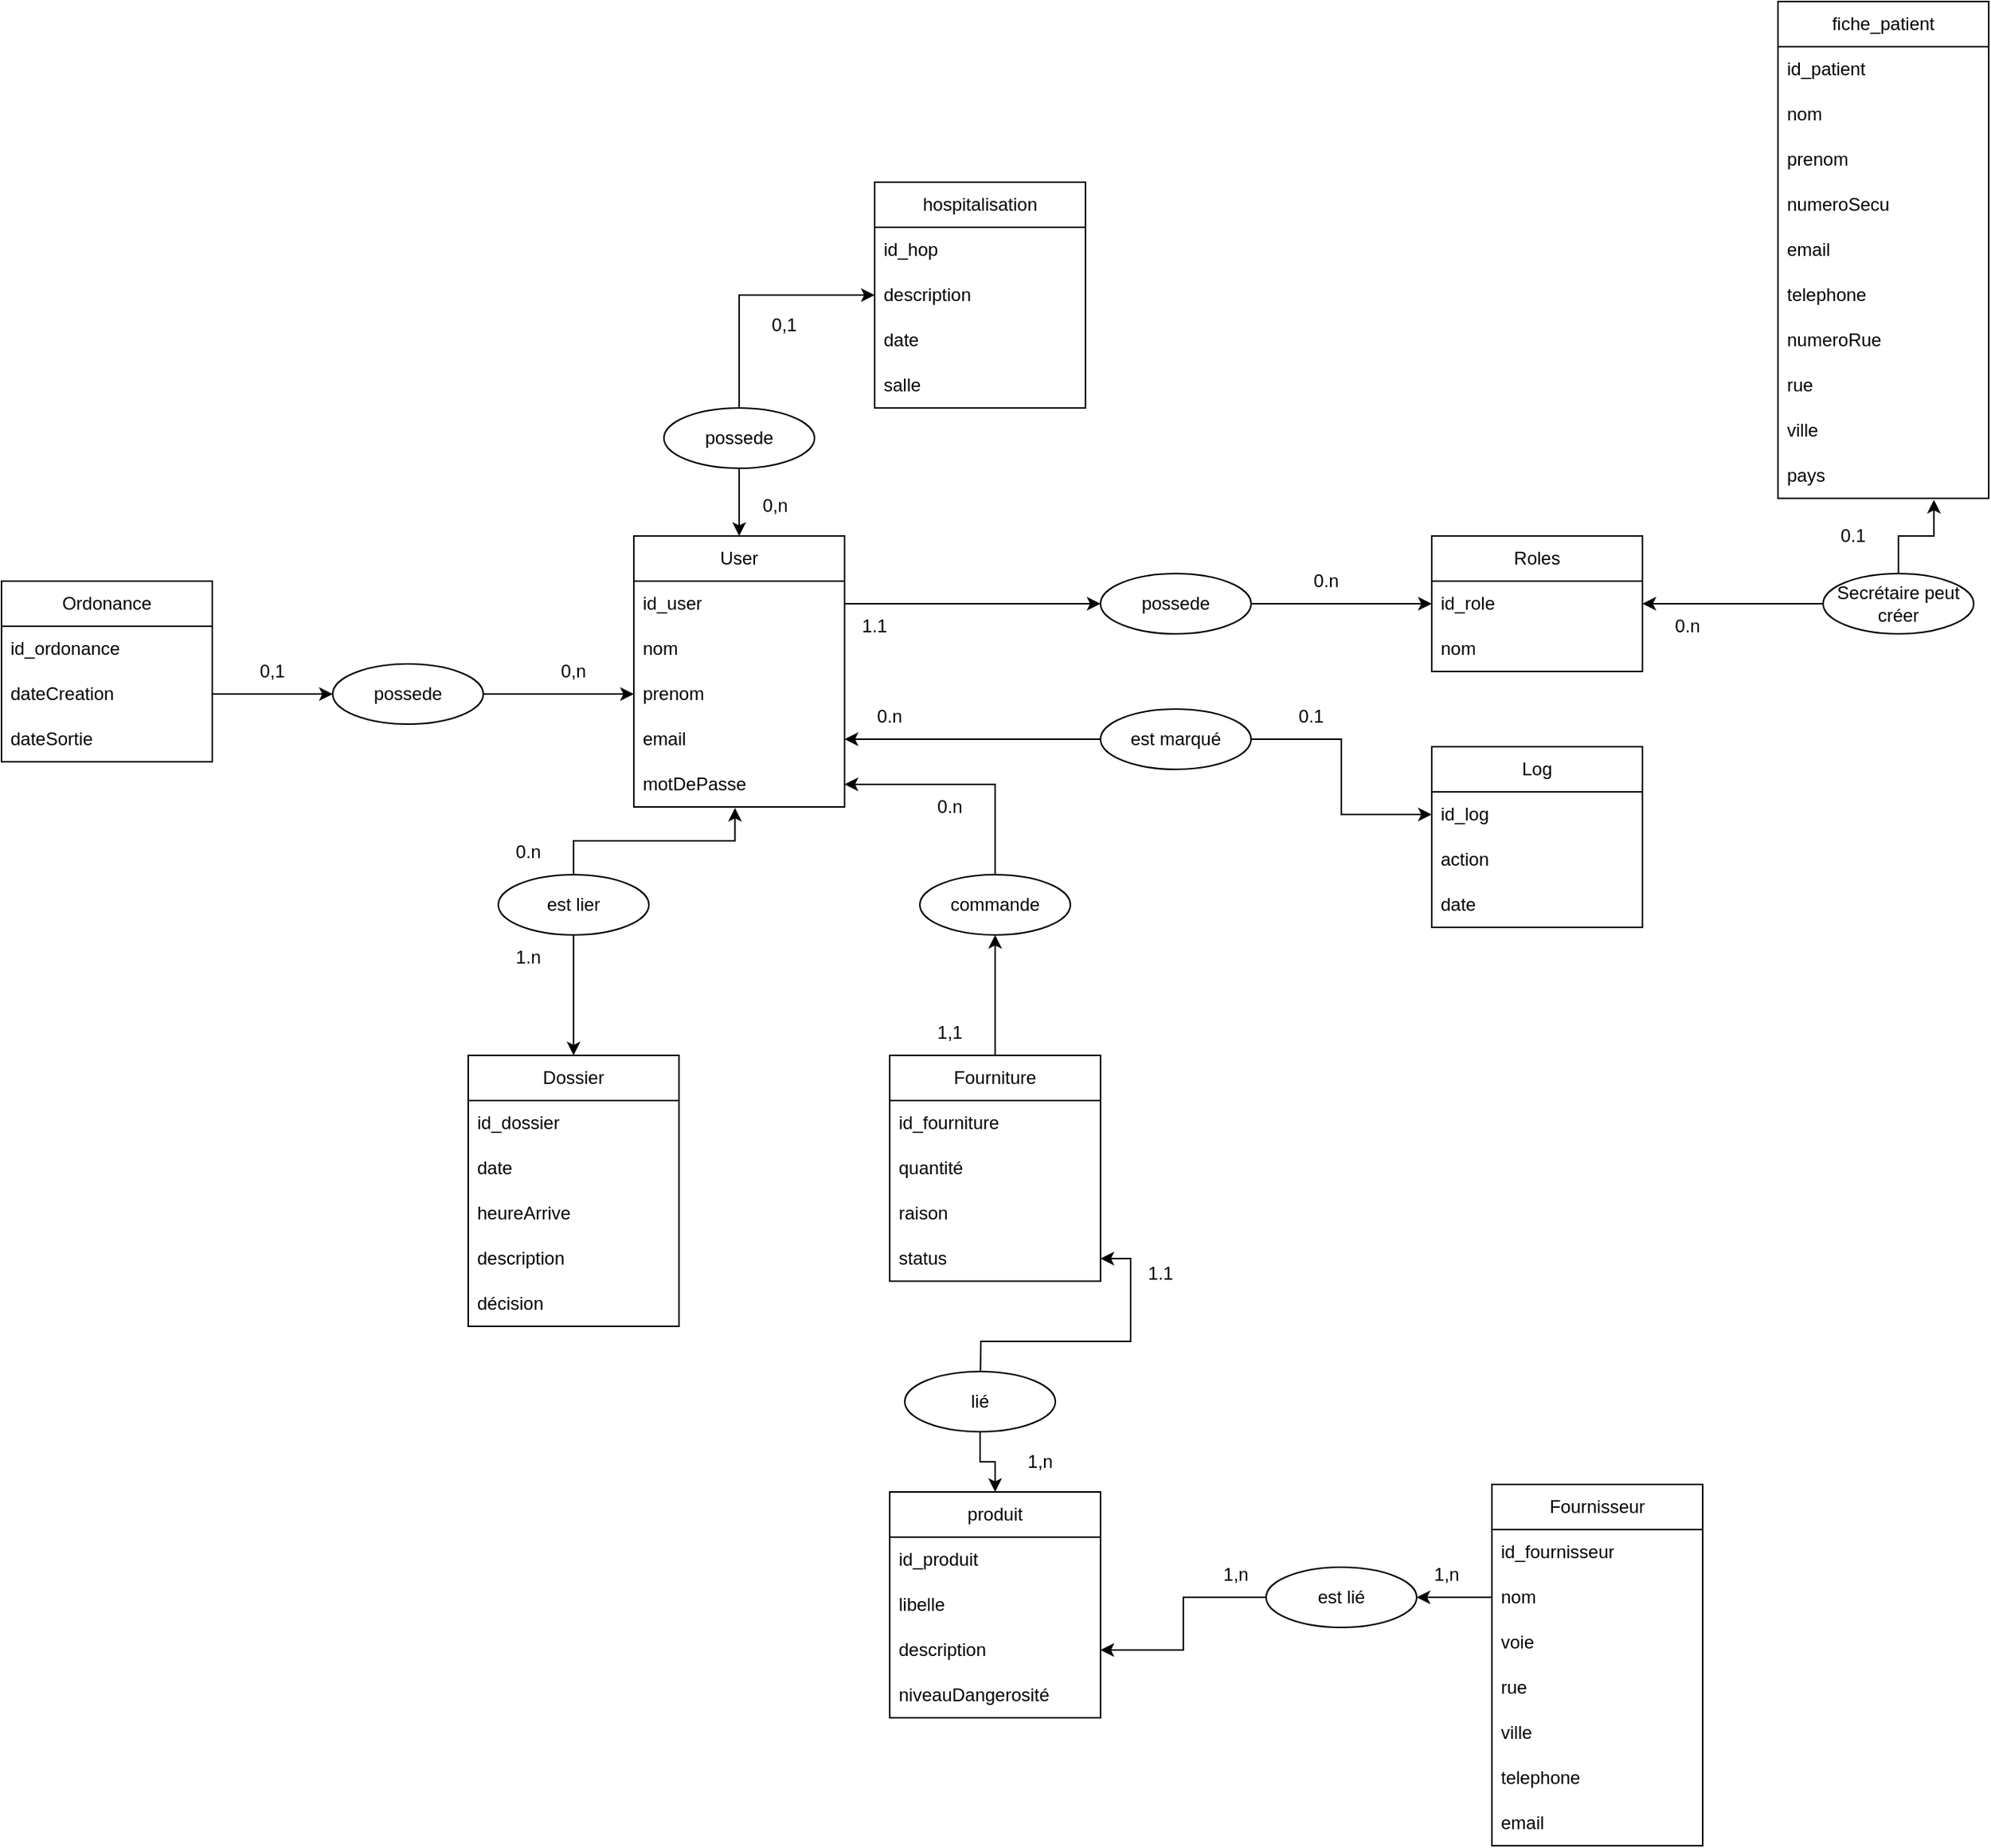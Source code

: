 <mxfile version="26.0.6">
  <diagram name="Page-1" id="639lvO31bIuKuUShADnd">
    <mxGraphModel dx="3827" dy="2383" grid="1" gridSize="10" guides="1" tooltips="1" connect="1" arrows="1" fold="1" page="1" pageScale="1" pageWidth="827" pageHeight="1169" math="0" shadow="0">
      <root>
        <mxCell id="0" />
        <mxCell id="1" parent="0" />
        <mxCell id="Go45xlkagpeQI_96t_Oc-1" value="User" style="swimlane;fontStyle=0;childLayout=stackLayout;horizontal=1;startSize=30;horizontalStack=0;resizeParent=1;resizeParentMax=0;resizeLast=0;collapsible=1;marginBottom=0;whiteSpace=wrap;html=1;" parent="1" vertex="1">
          <mxGeometry x="290" y="55" width="140" height="180" as="geometry" />
        </mxCell>
        <mxCell id="Go45xlkagpeQI_96t_Oc-2" value="id_user" style="text;strokeColor=none;fillColor=none;align=left;verticalAlign=middle;spacingLeft=4;spacingRight=4;overflow=hidden;points=[[0,0.5],[1,0.5]];portConstraint=eastwest;rotatable=0;whiteSpace=wrap;html=1;" parent="Go45xlkagpeQI_96t_Oc-1" vertex="1">
          <mxGeometry y="30" width="140" height="30" as="geometry" />
        </mxCell>
        <mxCell id="Go45xlkagpeQI_96t_Oc-3" value="nom" style="text;strokeColor=none;fillColor=none;align=left;verticalAlign=middle;spacingLeft=4;spacingRight=4;overflow=hidden;points=[[0,0.5],[1,0.5]];portConstraint=eastwest;rotatable=0;whiteSpace=wrap;html=1;" parent="Go45xlkagpeQI_96t_Oc-1" vertex="1">
          <mxGeometry y="60" width="140" height="30" as="geometry" />
        </mxCell>
        <mxCell id="Go45xlkagpeQI_96t_Oc-4" value="prenom" style="text;strokeColor=none;fillColor=none;align=left;verticalAlign=middle;spacingLeft=4;spacingRight=4;overflow=hidden;points=[[0,0.5],[1,0.5]];portConstraint=eastwest;rotatable=0;whiteSpace=wrap;html=1;" parent="Go45xlkagpeQI_96t_Oc-1" vertex="1">
          <mxGeometry y="90" width="140" height="30" as="geometry" />
        </mxCell>
        <mxCell id="Go45xlkagpeQI_96t_Oc-5" value="email" style="text;strokeColor=none;fillColor=none;align=left;verticalAlign=middle;spacingLeft=4;spacingRight=4;overflow=hidden;points=[[0,0.5],[1,0.5]];portConstraint=eastwest;rotatable=0;whiteSpace=wrap;html=1;" parent="Go45xlkagpeQI_96t_Oc-1" vertex="1">
          <mxGeometry y="120" width="140" height="30" as="geometry" />
        </mxCell>
        <mxCell id="Go45xlkagpeQI_96t_Oc-17" value="motDePasse" style="text;strokeColor=none;fillColor=none;align=left;verticalAlign=middle;spacingLeft=4;spacingRight=4;overflow=hidden;points=[[0,0.5],[1,0.5]];portConstraint=eastwest;rotatable=0;whiteSpace=wrap;html=1;" parent="Go45xlkagpeQI_96t_Oc-1" vertex="1">
          <mxGeometry y="150" width="140" height="30" as="geometry" />
        </mxCell>
        <mxCell id="Go45xlkagpeQI_96t_Oc-6" value="Roles" style="swimlane;fontStyle=0;childLayout=stackLayout;horizontal=1;startSize=30;horizontalStack=0;resizeParent=1;resizeParentMax=0;resizeLast=0;collapsible=1;marginBottom=0;whiteSpace=wrap;html=1;" parent="1" vertex="1">
          <mxGeometry x="820" y="55" width="140" height="90" as="geometry" />
        </mxCell>
        <mxCell id="Go45xlkagpeQI_96t_Oc-7" value="id_role" style="text;strokeColor=none;fillColor=none;align=left;verticalAlign=middle;spacingLeft=4;spacingRight=4;overflow=hidden;points=[[0,0.5],[1,0.5]];portConstraint=eastwest;rotatable=0;whiteSpace=wrap;html=1;" parent="Go45xlkagpeQI_96t_Oc-6" vertex="1">
          <mxGeometry y="30" width="140" height="30" as="geometry" />
        </mxCell>
        <mxCell id="Go45xlkagpeQI_96t_Oc-8" value="nom" style="text;strokeColor=none;fillColor=none;align=left;verticalAlign=middle;spacingLeft=4;spacingRight=4;overflow=hidden;points=[[0,0.5],[1,0.5]];portConstraint=eastwest;rotatable=0;whiteSpace=wrap;html=1;" parent="Go45xlkagpeQI_96t_Oc-6" vertex="1">
          <mxGeometry y="60" width="140" height="30" as="geometry" />
        </mxCell>
        <mxCell id="Go45xlkagpeQI_96t_Oc-18" value="Fournisseur" style="swimlane;fontStyle=0;childLayout=stackLayout;horizontal=1;startSize=30;horizontalStack=0;resizeParent=1;resizeParentMax=0;resizeLast=0;collapsible=1;marginBottom=0;whiteSpace=wrap;html=1;" parent="1" vertex="1">
          <mxGeometry x="860" y="685" width="140" height="240" as="geometry" />
        </mxCell>
        <mxCell id="Go45xlkagpeQI_96t_Oc-19" value="id_fournisseur" style="text;strokeColor=none;fillColor=none;align=left;verticalAlign=middle;spacingLeft=4;spacingRight=4;overflow=hidden;points=[[0,0.5],[1,0.5]];portConstraint=eastwest;rotatable=0;whiteSpace=wrap;html=1;" parent="Go45xlkagpeQI_96t_Oc-18" vertex="1">
          <mxGeometry y="30" width="140" height="30" as="geometry" />
        </mxCell>
        <mxCell id="Go45xlkagpeQI_96t_Oc-20" value="nom" style="text;strokeColor=none;fillColor=none;align=left;verticalAlign=middle;spacingLeft=4;spacingRight=4;overflow=hidden;points=[[0,0.5],[1,0.5]];portConstraint=eastwest;rotatable=0;whiteSpace=wrap;html=1;" parent="Go45xlkagpeQI_96t_Oc-18" vertex="1">
          <mxGeometry y="60" width="140" height="30" as="geometry" />
        </mxCell>
        <mxCell id="Go45xlkagpeQI_96t_Oc-21" value="voie" style="text;strokeColor=none;fillColor=none;align=left;verticalAlign=middle;spacingLeft=4;spacingRight=4;overflow=hidden;points=[[0,0.5],[1,0.5]];portConstraint=eastwest;rotatable=0;whiteSpace=wrap;html=1;" parent="Go45xlkagpeQI_96t_Oc-18" vertex="1">
          <mxGeometry y="90" width="140" height="30" as="geometry" />
        </mxCell>
        <mxCell id="xSqxnxOU4HDhBi7hSOTh-4" value="rue" style="text;strokeColor=none;fillColor=none;align=left;verticalAlign=middle;spacingLeft=4;spacingRight=4;overflow=hidden;points=[[0,0.5],[1,0.5]];portConstraint=eastwest;rotatable=0;whiteSpace=wrap;html=1;" parent="Go45xlkagpeQI_96t_Oc-18" vertex="1">
          <mxGeometry y="120" width="140" height="30" as="geometry" />
        </mxCell>
        <mxCell id="xSqxnxOU4HDhBi7hSOTh-5" value="ville" style="text;strokeColor=none;fillColor=none;align=left;verticalAlign=middle;spacingLeft=4;spacingRight=4;overflow=hidden;points=[[0,0.5],[1,0.5]];portConstraint=eastwest;rotatable=0;whiteSpace=wrap;html=1;" parent="Go45xlkagpeQI_96t_Oc-18" vertex="1">
          <mxGeometry y="150" width="140" height="30" as="geometry" />
        </mxCell>
        <mxCell id="xSqxnxOU4HDhBi7hSOTh-6" value="telephone" style="text;strokeColor=none;fillColor=none;align=left;verticalAlign=middle;spacingLeft=4;spacingRight=4;overflow=hidden;points=[[0,0.5],[1,0.5]];portConstraint=eastwest;rotatable=0;whiteSpace=wrap;html=1;" parent="Go45xlkagpeQI_96t_Oc-18" vertex="1">
          <mxGeometry y="180" width="140" height="30" as="geometry" />
        </mxCell>
        <mxCell id="xSqxnxOU4HDhBi7hSOTh-7" value="email" style="text;strokeColor=none;fillColor=none;align=left;verticalAlign=middle;spacingLeft=4;spacingRight=4;overflow=hidden;points=[[0,0.5],[1,0.5]];portConstraint=eastwest;rotatable=0;whiteSpace=wrap;html=1;" parent="Go45xlkagpeQI_96t_Oc-18" vertex="1">
          <mxGeometry y="210" width="140" height="30" as="geometry" />
        </mxCell>
        <mxCell id="Go45xlkagpeQI_96t_Oc-23" value="Log" style="swimlane;fontStyle=0;childLayout=stackLayout;horizontal=1;startSize=30;horizontalStack=0;resizeParent=1;resizeParentMax=0;resizeLast=0;collapsible=1;marginBottom=0;whiteSpace=wrap;html=1;" parent="1" vertex="1">
          <mxGeometry x="820" y="195" width="140" height="120" as="geometry" />
        </mxCell>
        <mxCell id="Go45xlkagpeQI_96t_Oc-24" value="id_log" style="text;strokeColor=none;fillColor=none;align=left;verticalAlign=middle;spacingLeft=4;spacingRight=4;overflow=hidden;points=[[0,0.5],[1,0.5]];portConstraint=eastwest;rotatable=0;whiteSpace=wrap;html=1;" parent="Go45xlkagpeQI_96t_Oc-23" vertex="1">
          <mxGeometry y="30" width="140" height="30" as="geometry" />
        </mxCell>
        <mxCell id="Go45xlkagpeQI_96t_Oc-25" value="action" style="text;strokeColor=none;fillColor=none;align=left;verticalAlign=middle;spacingLeft=4;spacingRight=4;overflow=hidden;points=[[0,0.5],[1,0.5]];portConstraint=eastwest;rotatable=0;whiteSpace=wrap;html=1;" parent="Go45xlkagpeQI_96t_Oc-23" vertex="1">
          <mxGeometry y="60" width="140" height="30" as="geometry" />
        </mxCell>
        <mxCell id="xSqxnxOU4HDhBi7hSOTh-16" value="date" style="text;strokeColor=none;fillColor=none;align=left;verticalAlign=middle;spacingLeft=4;spacingRight=4;overflow=hidden;points=[[0,0.5],[1,0.5]];portConstraint=eastwest;rotatable=0;whiteSpace=wrap;html=1;" parent="Go45xlkagpeQI_96t_Oc-23" vertex="1">
          <mxGeometry y="90" width="140" height="30" as="geometry" />
        </mxCell>
        <mxCell id="Go45xlkagpeQI_96t_Oc-27" value="hospitalisation" style="swimlane;fontStyle=0;childLayout=stackLayout;horizontal=1;startSize=30;horizontalStack=0;resizeParent=1;resizeParentMax=0;resizeLast=0;collapsible=1;marginBottom=0;whiteSpace=wrap;html=1;" parent="1" vertex="1">
          <mxGeometry x="450" y="-180" width="140" height="150" as="geometry" />
        </mxCell>
        <mxCell id="Go45xlkagpeQI_96t_Oc-28" value="id_hop" style="text;strokeColor=none;fillColor=none;align=left;verticalAlign=middle;spacingLeft=4;spacingRight=4;overflow=hidden;points=[[0,0.5],[1,0.5]];portConstraint=eastwest;rotatable=0;whiteSpace=wrap;html=1;" parent="Go45xlkagpeQI_96t_Oc-27" vertex="1">
          <mxGeometry y="30" width="140" height="30" as="geometry" />
        </mxCell>
        <mxCell id="Go45xlkagpeQI_96t_Oc-29" value="description" style="text;strokeColor=none;fillColor=none;align=left;verticalAlign=middle;spacingLeft=4;spacingRight=4;overflow=hidden;points=[[0,0.5],[1,0.5]];portConstraint=eastwest;rotatable=0;whiteSpace=wrap;html=1;" parent="Go45xlkagpeQI_96t_Oc-27" vertex="1">
          <mxGeometry y="60" width="140" height="30" as="geometry" />
        </mxCell>
        <mxCell id="Go45xlkagpeQI_96t_Oc-30" value="date" style="text;strokeColor=none;fillColor=none;align=left;verticalAlign=middle;spacingLeft=4;spacingRight=4;overflow=hidden;points=[[0,0.5],[1,0.5]];portConstraint=eastwest;rotatable=0;whiteSpace=wrap;html=1;" parent="Go45xlkagpeQI_96t_Oc-27" vertex="1">
          <mxGeometry y="90" width="140" height="30" as="geometry" />
        </mxCell>
        <mxCell id="xSqxnxOU4HDhBi7hSOTh-22" value="salle" style="text;strokeColor=none;fillColor=none;align=left;verticalAlign=middle;spacingLeft=4;spacingRight=4;overflow=hidden;points=[[0,0.5],[1,0.5]];portConstraint=eastwest;rotatable=0;whiteSpace=wrap;html=1;" parent="Go45xlkagpeQI_96t_Oc-27" vertex="1">
          <mxGeometry y="120" width="140" height="30" as="geometry" />
        </mxCell>
        <mxCell id="Go45xlkagpeQI_96t_Oc-32" value="fiche_patient" style="swimlane;fontStyle=0;childLayout=stackLayout;horizontal=1;startSize=30;horizontalStack=0;resizeParent=1;resizeParentMax=0;resizeLast=0;collapsible=1;marginBottom=0;whiteSpace=wrap;html=1;" parent="1" vertex="1">
          <mxGeometry x="1050" y="-300" width="140" height="330" as="geometry" />
        </mxCell>
        <mxCell id="Go45xlkagpeQI_96t_Oc-33" value="id_patient" style="text;strokeColor=none;fillColor=none;align=left;verticalAlign=middle;spacingLeft=4;spacingRight=4;overflow=hidden;points=[[0,0.5],[1,0.5]];portConstraint=eastwest;rotatable=0;whiteSpace=wrap;html=1;" parent="Go45xlkagpeQI_96t_Oc-32" vertex="1">
          <mxGeometry y="30" width="140" height="30" as="geometry" />
        </mxCell>
        <mxCell id="Go45xlkagpeQI_96t_Oc-34" value="nom" style="text;strokeColor=none;fillColor=none;align=left;verticalAlign=middle;spacingLeft=4;spacingRight=4;overflow=hidden;points=[[0,0.5],[1,0.5]];portConstraint=eastwest;rotatable=0;whiteSpace=wrap;html=1;" parent="Go45xlkagpeQI_96t_Oc-32" vertex="1">
          <mxGeometry y="60" width="140" height="30" as="geometry" />
        </mxCell>
        <mxCell id="Go45xlkagpeQI_96t_Oc-35" value="prenom" style="text;strokeColor=none;fillColor=none;align=left;verticalAlign=middle;spacingLeft=4;spacingRight=4;overflow=hidden;points=[[0,0.5],[1,0.5]];portConstraint=eastwest;rotatable=0;whiteSpace=wrap;html=1;" parent="Go45xlkagpeQI_96t_Oc-32" vertex="1">
          <mxGeometry y="90" width="140" height="30" as="geometry" />
        </mxCell>
        <mxCell id="Go45xlkagpeQI_96t_Oc-36" value="numeroSecu" style="text;strokeColor=none;fillColor=none;align=left;verticalAlign=middle;spacingLeft=4;spacingRight=4;overflow=hidden;points=[[0,0.5],[1,0.5]];portConstraint=eastwest;rotatable=0;whiteSpace=wrap;html=1;" parent="Go45xlkagpeQI_96t_Oc-32" vertex="1">
          <mxGeometry y="120" width="140" height="30" as="geometry" />
        </mxCell>
        <mxCell id="Go45xlkagpeQI_96t_Oc-39" value="email" style="text;strokeColor=none;fillColor=none;align=left;verticalAlign=middle;spacingLeft=4;spacingRight=4;overflow=hidden;points=[[0,0.5],[1,0.5]];portConstraint=eastwest;rotatable=0;whiteSpace=wrap;html=1;" parent="Go45xlkagpeQI_96t_Oc-32" vertex="1">
          <mxGeometry y="150" width="140" height="30" as="geometry" />
        </mxCell>
        <mxCell id="Go45xlkagpeQI_96t_Oc-38" value="telephone" style="text;strokeColor=none;fillColor=none;align=left;verticalAlign=middle;spacingLeft=4;spacingRight=4;overflow=hidden;points=[[0,0.5],[1,0.5]];portConstraint=eastwest;rotatable=0;whiteSpace=wrap;html=1;" parent="Go45xlkagpeQI_96t_Oc-32" vertex="1">
          <mxGeometry y="180" width="140" height="30" as="geometry" />
        </mxCell>
        <mxCell id="Go45xlkagpeQI_96t_Oc-41" value="numeroRue" style="text;strokeColor=none;fillColor=none;align=left;verticalAlign=middle;spacingLeft=4;spacingRight=4;overflow=hidden;points=[[0,0.5],[1,0.5]];portConstraint=eastwest;rotatable=0;whiteSpace=wrap;html=1;" parent="Go45xlkagpeQI_96t_Oc-32" vertex="1">
          <mxGeometry y="210" width="140" height="30" as="geometry" />
        </mxCell>
        <mxCell id="Go45xlkagpeQI_96t_Oc-40" value="rue" style="text;strokeColor=none;fillColor=none;align=left;verticalAlign=middle;spacingLeft=4;spacingRight=4;overflow=hidden;points=[[0,0.5],[1,0.5]];portConstraint=eastwest;rotatable=0;whiteSpace=wrap;html=1;" parent="Go45xlkagpeQI_96t_Oc-32" vertex="1">
          <mxGeometry y="240" width="140" height="30" as="geometry" />
        </mxCell>
        <mxCell id="Go45xlkagpeQI_96t_Oc-42" value="ville" style="text;strokeColor=none;fillColor=none;align=left;verticalAlign=middle;spacingLeft=4;spacingRight=4;overflow=hidden;points=[[0,0.5],[1,0.5]];portConstraint=eastwest;rotatable=0;whiteSpace=wrap;html=1;" parent="Go45xlkagpeQI_96t_Oc-32" vertex="1">
          <mxGeometry y="270" width="140" height="30" as="geometry" />
        </mxCell>
        <mxCell id="Go45xlkagpeQI_96t_Oc-37" value="pays" style="text;strokeColor=none;fillColor=none;align=left;verticalAlign=middle;spacingLeft=4;spacingRight=4;overflow=hidden;points=[[0,0.5],[1,0.5]];portConstraint=eastwest;rotatable=0;whiteSpace=wrap;html=1;" parent="Go45xlkagpeQI_96t_Oc-32" vertex="1">
          <mxGeometry y="300" width="140" height="30" as="geometry" />
        </mxCell>
        <mxCell id="Go45xlkagpeQI_96t_Oc-43" value="Dossier" style="swimlane;fontStyle=0;childLayout=stackLayout;horizontal=1;startSize=30;horizontalStack=0;resizeParent=1;resizeParentMax=0;resizeLast=0;collapsible=1;marginBottom=0;whiteSpace=wrap;html=1;" parent="1" vertex="1">
          <mxGeometry x="180" y="400" width="140" height="180" as="geometry" />
        </mxCell>
        <mxCell id="Go45xlkagpeQI_96t_Oc-44" value="id_dossier" style="text;strokeColor=none;fillColor=none;align=left;verticalAlign=middle;spacingLeft=4;spacingRight=4;overflow=hidden;points=[[0,0.5],[1,0.5]];portConstraint=eastwest;rotatable=0;whiteSpace=wrap;html=1;" parent="Go45xlkagpeQI_96t_Oc-43" vertex="1">
          <mxGeometry y="30" width="140" height="30" as="geometry" />
        </mxCell>
        <mxCell id="Go45xlkagpeQI_96t_Oc-45" value="date" style="text;strokeColor=none;fillColor=none;align=left;verticalAlign=middle;spacingLeft=4;spacingRight=4;overflow=hidden;points=[[0,0.5],[1,0.5]];portConstraint=eastwest;rotatable=0;whiteSpace=wrap;html=1;" parent="Go45xlkagpeQI_96t_Oc-43" vertex="1">
          <mxGeometry y="60" width="140" height="30" as="geometry" />
        </mxCell>
        <mxCell id="Go45xlkagpeQI_96t_Oc-49" value="heureArrive" style="text;strokeColor=none;fillColor=none;align=left;verticalAlign=middle;spacingLeft=4;spacingRight=4;overflow=hidden;points=[[0,0.5],[1,0.5]];portConstraint=eastwest;rotatable=0;whiteSpace=wrap;html=1;" parent="Go45xlkagpeQI_96t_Oc-43" vertex="1">
          <mxGeometry y="90" width="140" height="30" as="geometry" />
        </mxCell>
        <mxCell id="Go45xlkagpeQI_96t_Oc-46" value="description" style="text;strokeColor=none;fillColor=none;align=left;verticalAlign=middle;spacingLeft=4;spacingRight=4;overflow=hidden;points=[[0,0.5],[1,0.5]];portConstraint=eastwest;rotatable=0;whiteSpace=wrap;html=1;" parent="Go45xlkagpeQI_96t_Oc-43" vertex="1">
          <mxGeometry y="120" width="140" height="30" as="geometry" />
        </mxCell>
        <mxCell id="Go45xlkagpeQI_96t_Oc-52" value="décision" style="text;strokeColor=none;fillColor=none;align=left;verticalAlign=middle;spacingLeft=4;spacingRight=4;overflow=hidden;points=[[0,0.5],[1,0.5]];portConstraint=eastwest;rotatable=0;whiteSpace=wrap;html=1;" parent="Go45xlkagpeQI_96t_Oc-43" vertex="1">
          <mxGeometry y="150" width="140" height="30" as="geometry" />
        </mxCell>
        <mxCell id="Go45xlkagpeQI_96t_Oc-53" value="Ordonance" style="swimlane;fontStyle=0;childLayout=stackLayout;horizontal=1;startSize=30;horizontalStack=0;resizeParent=1;resizeParentMax=0;resizeLast=0;collapsible=1;marginBottom=0;whiteSpace=wrap;html=1;" parent="1" vertex="1">
          <mxGeometry x="-130" y="85" width="140" height="120" as="geometry" />
        </mxCell>
        <mxCell id="Go45xlkagpeQI_96t_Oc-54" value="id_ordonance" style="text;strokeColor=none;fillColor=none;align=left;verticalAlign=middle;spacingLeft=4;spacingRight=4;overflow=hidden;points=[[0,0.5],[1,0.5]];portConstraint=eastwest;rotatable=0;whiteSpace=wrap;html=1;" parent="Go45xlkagpeQI_96t_Oc-53" vertex="1">
          <mxGeometry y="30" width="140" height="30" as="geometry" />
        </mxCell>
        <mxCell id="Go45xlkagpeQI_96t_Oc-55" value="dateCreation" style="text;strokeColor=none;fillColor=none;align=left;verticalAlign=middle;spacingLeft=4;spacingRight=4;overflow=hidden;points=[[0,0.5],[1,0.5]];portConstraint=eastwest;rotatable=0;whiteSpace=wrap;html=1;" parent="Go45xlkagpeQI_96t_Oc-53" vertex="1">
          <mxGeometry y="60" width="140" height="30" as="geometry" />
        </mxCell>
        <mxCell id="Go45xlkagpeQI_96t_Oc-59" value="dateSortie" style="text;strokeColor=none;fillColor=none;align=left;verticalAlign=middle;spacingLeft=4;spacingRight=4;overflow=hidden;points=[[0,0.5],[1,0.5]];portConstraint=eastwest;rotatable=0;whiteSpace=wrap;html=1;" parent="Go45xlkagpeQI_96t_Oc-53" vertex="1">
          <mxGeometry y="90" width="140" height="30" as="geometry" />
        </mxCell>
        <mxCell id="z9kIEz9xt51fhaOfhhdo-4" style="edgeStyle=orthogonalEdgeStyle;rounded=0;orthogonalLoop=1;jettySize=auto;html=1;entryX=0;entryY=0.5;entryDx=0;entryDy=0;" parent="1" source="z9kIEz9xt51fhaOfhhdo-1" target="Go45xlkagpeQI_96t_Oc-7" edge="1">
          <mxGeometry relative="1" as="geometry" />
        </mxCell>
        <mxCell id="z9kIEz9xt51fhaOfhhdo-1" value="possede" style="ellipse;whiteSpace=wrap;html=1;" parent="1" vertex="1">
          <mxGeometry x="600" y="80" width="100" height="40" as="geometry" />
        </mxCell>
        <mxCell id="z9kIEz9xt51fhaOfhhdo-2" style="edgeStyle=orthogonalEdgeStyle;rounded=0;orthogonalLoop=1;jettySize=auto;html=1;entryX=0;entryY=0.5;entryDx=0;entryDy=0;" parent="1" source="Go45xlkagpeQI_96t_Oc-2" target="z9kIEz9xt51fhaOfhhdo-1" edge="1">
          <mxGeometry relative="1" as="geometry" />
        </mxCell>
        <mxCell id="z9kIEz9xt51fhaOfhhdo-5" value="1.1" style="text;html=1;align=center;verticalAlign=middle;whiteSpace=wrap;rounded=0;" parent="1" vertex="1">
          <mxGeometry x="420" y="100" width="60" height="30" as="geometry" />
        </mxCell>
        <mxCell id="z9kIEz9xt51fhaOfhhdo-6" value="0.n" style="text;html=1;align=center;verticalAlign=middle;whiteSpace=wrap;rounded=0;" parent="1" vertex="1">
          <mxGeometry x="720" y="70" width="60" height="30" as="geometry" />
        </mxCell>
        <mxCell id="z9kIEz9xt51fhaOfhhdo-9" style="edgeStyle=orthogonalEdgeStyle;rounded=0;orthogonalLoop=1;jettySize=auto;html=1;exitX=0.5;exitY=1;exitDx=0;exitDy=0;entryX=0.5;entryY=0;entryDx=0;entryDy=0;" parent="1" source="z9kIEz9xt51fhaOfhhdo-8" target="Go45xlkagpeQI_96t_Oc-43" edge="1">
          <mxGeometry relative="1" as="geometry" />
        </mxCell>
        <mxCell id="z9kIEz9xt51fhaOfhhdo-8" value="est lier" style="ellipse;whiteSpace=wrap;html=1;" parent="1" vertex="1">
          <mxGeometry x="200" y="280" width="100" height="40" as="geometry" />
        </mxCell>
        <mxCell id="z9kIEz9xt51fhaOfhhdo-10" style="edgeStyle=orthogonalEdgeStyle;rounded=0;orthogonalLoop=1;jettySize=auto;html=1;exitX=0.5;exitY=0;exitDx=0;exitDy=0;entryX=0.48;entryY=1.02;entryDx=0;entryDy=0;entryPerimeter=0;" parent="1" source="z9kIEz9xt51fhaOfhhdo-8" target="Go45xlkagpeQI_96t_Oc-17" edge="1">
          <mxGeometry relative="1" as="geometry" />
        </mxCell>
        <mxCell id="z9kIEz9xt51fhaOfhhdo-11" value="0.n" style="text;html=1;align=center;verticalAlign=middle;whiteSpace=wrap;rounded=0;" parent="1" vertex="1">
          <mxGeometry x="190" y="250" width="60" height="30" as="geometry" />
        </mxCell>
        <mxCell id="z9kIEz9xt51fhaOfhhdo-12" value="1.n" style="text;html=1;align=center;verticalAlign=middle;whiteSpace=wrap;rounded=0;" parent="1" vertex="1">
          <mxGeometry x="190" y="320" width="60" height="30" as="geometry" />
        </mxCell>
        <mxCell id="Go45xlkagpeQI_96t_Oc-65" value="produit" style="swimlane;fontStyle=0;childLayout=stackLayout;horizontal=1;startSize=30;horizontalStack=0;resizeParent=1;resizeParentMax=0;resizeLast=0;collapsible=1;marginBottom=0;whiteSpace=wrap;html=1;" parent="1" vertex="1">
          <mxGeometry x="460" y="690" width="140" height="150" as="geometry" />
        </mxCell>
        <mxCell id="Go45xlkagpeQI_96t_Oc-66" value="id_produit" style="text;strokeColor=none;fillColor=none;align=left;verticalAlign=middle;spacingLeft=4;spacingRight=4;overflow=hidden;points=[[0,0.5],[1,0.5]];portConstraint=eastwest;rotatable=0;whiteSpace=wrap;html=1;" parent="Go45xlkagpeQI_96t_Oc-65" vertex="1">
          <mxGeometry y="30" width="140" height="30" as="geometry" />
        </mxCell>
        <mxCell id="Go45xlkagpeQI_96t_Oc-67" value="libelle" style="text;strokeColor=none;fillColor=none;align=left;verticalAlign=middle;spacingLeft=4;spacingRight=4;overflow=hidden;points=[[0,0.5],[1,0.5]];portConstraint=eastwest;rotatable=0;whiteSpace=wrap;html=1;" parent="Go45xlkagpeQI_96t_Oc-65" vertex="1">
          <mxGeometry y="60" width="140" height="30" as="geometry" />
        </mxCell>
        <mxCell id="Go45xlkagpeQI_96t_Oc-68" value="description" style="text;strokeColor=none;fillColor=none;align=left;verticalAlign=middle;spacingLeft=4;spacingRight=4;overflow=hidden;points=[[0,0.5],[1,0.5]];portConstraint=eastwest;rotatable=0;whiteSpace=wrap;html=1;" parent="Go45xlkagpeQI_96t_Oc-65" vertex="1">
          <mxGeometry y="90" width="140" height="30" as="geometry" />
        </mxCell>
        <mxCell id="Go45xlkagpeQI_96t_Oc-69" value="niveauDangerosité" style="text;strokeColor=none;fillColor=none;align=left;verticalAlign=middle;spacingLeft=4;spacingRight=4;overflow=hidden;points=[[0,0.5],[1,0.5]];portConstraint=eastwest;rotatable=0;whiteSpace=wrap;html=1;" parent="Go45xlkagpeQI_96t_Oc-65" vertex="1">
          <mxGeometry y="120" width="140" height="30" as="geometry" />
        </mxCell>
        <mxCell id="xSqxnxOU4HDhBi7hSOTh-42" style="edgeStyle=orthogonalEdgeStyle;rounded=0;orthogonalLoop=1;jettySize=auto;html=1;exitX=0;exitY=0.5;exitDx=0;exitDy=0;entryX=1;entryY=0.5;entryDx=0;entryDy=0;" parent="1" source="z9kIEz9xt51fhaOfhhdo-15" target="Go45xlkagpeQI_96t_Oc-7" edge="1">
          <mxGeometry relative="1" as="geometry" />
        </mxCell>
        <mxCell id="z9kIEz9xt51fhaOfhhdo-15" value="Secrétaire peut créer" style="ellipse;whiteSpace=wrap;html=1;" parent="1" vertex="1">
          <mxGeometry x="1080" y="80" width="100" height="40" as="geometry" />
        </mxCell>
        <mxCell id="z9kIEz9xt51fhaOfhhdo-16" style="edgeStyle=orthogonalEdgeStyle;rounded=0;orthogonalLoop=1;jettySize=auto;html=1;exitX=0.5;exitY=0;exitDx=0;exitDy=0;entryX=0.74;entryY=1.033;entryDx=0;entryDy=0;entryPerimeter=0;" parent="1" source="z9kIEz9xt51fhaOfhhdo-15" target="Go45xlkagpeQI_96t_Oc-37" edge="1">
          <mxGeometry relative="1" as="geometry" />
        </mxCell>
        <mxCell id="z9kIEz9xt51fhaOfhhdo-18" value="0.1" style="text;html=1;align=center;verticalAlign=middle;whiteSpace=wrap;rounded=0;" parent="1" vertex="1">
          <mxGeometry x="1070" y="40" width="60" height="30" as="geometry" />
        </mxCell>
        <mxCell id="og_ZFU9stu6J5UOPu5Se-9" style="edgeStyle=orthogonalEdgeStyle;rounded=0;orthogonalLoop=1;jettySize=auto;html=1;exitX=0;exitY=0.5;exitDx=0;exitDy=0;entryX=1;entryY=0.5;entryDx=0;entryDy=0;" parent="1" source="og_ZFU9stu6J5UOPu5Se-7" target="Go45xlkagpeQI_96t_Oc-68" edge="1">
          <mxGeometry relative="1" as="geometry" />
        </mxCell>
        <mxCell id="og_ZFU9stu6J5UOPu5Se-7" value="est lié" style="ellipse;whiteSpace=wrap;html=1;" parent="1" vertex="1">
          <mxGeometry x="710" y="740" width="100" height="40" as="geometry" />
        </mxCell>
        <mxCell id="og_ZFU9stu6J5UOPu5Se-8" style="edgeStyle=orthogonalEdgeStyle;rounded=0;orthogonalLoop=1;jettySize=auto;html=1;exitX=0;exitY=0.5;exitDx=0;exitDy=0;" parent="1" source="Go45xlkagpeQI_96t_Oc-20" target="og_ZFU9stu6J5UOPu5Se-7" edge="1">
          <mxGeometry relative="1" as="geometry" />
        </mxCell>
        <mxCell id="og_ZFU9stu6J5UOPu5Se-12" value="1,n" style="text;html=1;align=center;verticalAlign=middle;whiteSpace=wrap;rounded=0;" parent="1" vertex="1">
          <mxGeometry x="660" y="730" width="60" height="30" as="geometry" />
        </mxCell>
        <mxCell id="og_ZFU9stu6J5UOPu5Se-13" value="1,n" style="text;html=1;align=center;verticalAlign=middle;whiteSpace=wrap;rounded=0;" parent="1" vertex="1">
          <mxGeometry x="800" y="730" width="60" height="30" as="geometry" />
        </mxCell>
        <mxCell id="og_ZFU9stu6J5UOPu5Se-16" style="edgeStyle=orthogonalEdgeStyle;rounded=0;orthogonalLoop=1;jettySize=auto;html=1;exitX=1;exitY=0.5;exitDx=0;exitDy=0;entryX=0;entryY=0.5;entryDx=0;entryDy=0;" parent="1" source="og_ZFU9stu6J5UOPu5Se-14" target="Go45xlkagpeQI_96t_Oc-4" edge="1">
          <mxGeometry relative="1" as="geometry" />
        </mxCell>
        <mxCell id="og_ZFU9stu6J5UOPu5Se-14" value="possede" style="ellipse;whiteSpace=wrap;html=1;" parent="1" vertex="1">
          <mxGeometry x="90" y="140" width="100" height="40" as="geometry" />
        </mxCell>
        <mxCell id="og_ZFU9stu6J5UOPu5Se-15" style="edgeStyle=orthogonalEdgeStyle;rounded=0;orthogonalLoop=1;jettySize=auto;html=1;exitX=1;exitY=0.5;exitDx=0;exitDy=0;entryX=0;entryY=0.5;entryDx=0;entryDy=0;" parent="1" source="Go45xlkagpeQI_96t_Oc-55" target="og_ZFU9stu6J5UOPu5Se-14" edge="1">
          <mxGeometry relative="1" as="geometry" />
        </mxCell>
        <mxCell id="og_ZFU9stu6J5UOPu5Se-17" value="0,1" style="text;html=1;align=center;verticalAlign=middle;whiteSpace=wrap;rounded=0;" parent="1" vertex="1">
          <mxGeometry x="20" y="130" width="60" height="30" as="geometry" />
        </mxCell>
        <mxCell id="og_ZFU9stu6J5UOPu5Se-18" value="0,n" style="text;html=1;align=center;verticalAlign=middle;whiteSpace=wrap;rounded=0;" parent="1" vertex="1">
          <mxGeometry x="220" y="130" width="60" height="30" as="geometry" />
        </mxCell>
        <mxCell id="og_ZFU9stu6J5UOPu5Se-22" style="edgeStyle=orthogonalEdgeStyle;rounded=0;orthogonalLoop=1;jettySize=auto;html=1;exitX=0.5;exitY=0;exitDx=0;exitDy=0;entryX=0;entryY=0.5;entryDx=0;entryDy=0;" parent="1" source="og_ZFU9stu6J5UOPu5Se-20" target="Go45xlkagpeQI_96t_Oc-29" edge="1">
          <mxGeometry relative="1" as="geometry" />
        </mxCell>
        <mxCell id="xSqxnxOU4HDhBi7hSOTh-45" style="edgeStyle=orthogonalEdgeStyle;rounded=0;orthogonalLoop=1;jettySize=auto;html=1;exitX=0.5;exitY=1;exitDx=0;exitDy=0;entryX=0.5;entryY=0;entryDx=0;entryDy=0;" parent="1" source="og_ZFU9stu6J5UOPu5Se-20" target="Go45xlkagpeQI_96t_Oc-1" edge="1">
          <mxGeometry relative="1" as="geometry" />
        </mxCell>
        <mxCell id="og_ZFU9stu6J5UOPu5Se-20" value="possede" style="ellipse;whiteSpace=wrap;html=1;" parent="1" vertex="1">
          <mxGeometry x="310" y="-30" width="100" height="40" as="geometry" />
        </mxCell>
        <mxCell id="og_ZFU9stu6J5UOPu5Se-23" value="0,1" style="text;html=1;align=center;verticalAlign=middle;whiteSpace=wrap;rounded=0;" parent="1" vertex="1">
          <mxGeometry x="360" y="-100" width="60" height="30" as="geometry" />
        </mxCell>
        <mxCell id="og_ZFU9stu6J5UOPu5Se-24" value="0,n" style="text;html=1;align=center;verticalAlign=middle;whiteSpace=wrap;rounded=0;" parent="1" vertex="1">
          <mxGeometry x="354" y="20" width="60" height="30" as="geometry" />
        </mxCell>
        <mxCell id="xSqxnxOU4HDhBi7hSOTh-10" style="edgeStyle=orthogonalEdgeStyle;rounded=0;orthogonalLoop=1;jettySize=auto;html=1;exitX=1;exitY=0.5;exitDx=0;exitDy=0;entryX=0;entryY=0.5;entryDx=0;entryDy=0;" parent="1" source="xSqxnxOU4HDhBi7hSOTh-9" target="Go45xlkagpeQI_96t_Oc-24" edge="1">
          <mxGeometry relative="1" as="geometry" />
        </mxCell>
        <mxCell id="xSqxnxOU4HDhBi7hSOTh-11" style="edgeStyle=orthogonalEdgeStyle;rounded=0;orthogonalLoop=1;jettySize=auto;html=1;exitX=0;exitY=0.5;exitDx=0;exitDy=0;entryX=1;entryY=0.5;entryDx=0;entryDy=0;" parent="1" source="xSqxnxOU4HDhBi7hSOTh-9" target="Go45xlkagpeQI_96t_Oc-5" edge="1">
          <mxGeometry relative="1" as="geometry" />
        </mxCell>
        <mxCell id="xSqxnxOU4HDhBi7hSOTh-9" value="est marqué" style="ellipse;whiteSpace=wrap;html=1;" parent="1" vertex="1">
          <mxGeometry x="600" y="170" width="100" height="40" as="geometry" />
        </mxCell>
        <mxCell id="xSqxnxOU4HDhBi7hSOTh-12" value="0.n" style="text;html=1;align=center;verticalAlign=middle;whiteSpace=wrap;rounded=0;" parent="1" vertex="1">
          <mxGeometry x="430" y="160" width="60" height="30" as="geometry" />
        </mxCell>
        <mxCell id="xSqxnxOU4HDhBi7hSOTh-15" value="0.1" style="text;html=1;align=center;verticalAlign=middle;whiteSpace=wrap;rounded=0;" parent="1" vertex="1">
          <mxGeometry x="710" y="160" width="60" height="30" as="geometry" />
        </mxCell>
        <mxCell id="xSqxnxOU4HDhBi7hSOTh-31" style="edgeStyle=orthogonalEdgeStyle;rounded=0;orthogonalLoop=1;jettySize=auto;html=1;exitX=0.5;exitY=0;exitDx=0;exitDy=0;entryX=0.5;entryY=1;entryDx=0;entryDy=0;" parent="1" source="xSqxnxOU4HDhBi7hSOTh-25" target="xSqxnxOU4HDhBi7hSOTh-30" edge="1">
          <mxGeometry relative="1" as="geometry" />
        </mxCell>
        <mxCell id="xSqxnxOU4HDhBi7hSOTh-25" value="Fourniture" style="swimlane;fontStyle=0;childLayout=stackLayout;horizontal=1;startSize=30;horizontalStack=0;resizeParent=1;resizeParentMax=0;resizeLast=0;collapsible=1;marginBottom=0;whiteSpace=wrap;html=1;" parent="1" vertex="1">
          <mxGeometry x="460" y="400" width="140" height="150" as="geometry" />
        </mxCell>
        <mxCell id="xSqxnxOU4HDhBi7hSOTh-26" value="id_fourniture" style="text;strokeColor=none;fillColor=none;align=left;verticalAlign=middle;spacingLeft=4;spacingRight=4;overflow=hidden;points=[[0,0.5],[1,0.5]];portConstraint=eastwest;rotatable=0;whiteSpace=wrap;html=1;" parent="xSqxnxOU4HDhBi7hSOTh-25" vertex="1">
          <mxGeometry y="30" width="140" height="30" as="geometry" />
        </mxCell>
        <mxCell id="xSqxnxOU4HDhBi7hSOTh-27" value="quantité" style="text;strokeColor=none;fillColor=none;align=left;verticalAlign=middle;spacingLeft=4;spacingRight=4;overflow=hidden;points=[[0,0.5],[1,0.5]];portConstraint=eastwest;rotatable=0;whiteSpace=wrap;html=1;" parent="xSqxnxOU4HDhBi7hSOTh-25" vertex="1">
          <mxGeometry y="60" width="140" height="30" as="geometry" />
        </mxCell>
        <mxCell id="xSqxnxOU4HDhBi7hSOTh-28" value="raison" style="text;strokeColor=none;fillColor=none;align=left;verticalAlign=middle;spacingLeft=4;spacingRight=4;overflow=hidden;points=[[0,0.5],[1,0.5]];portConstraint=eastwest;rotatable=0;whiteSpace=wrap;html=1;" parent="xSqxnxOU4HDhBi7hSOTh-25" vertex="1">
          <mxGeometry y="90" width="140" height="30" as="geometry" />
        </mxCell>
        <mxCell id="xSqxnxOU4HDhBi7hSOTh-33" value="status" style="text;strokeColor=none;fillColor=none;align=left;verticalAlign=middle;spacingLeft=4;spacingRight=4;overflow=hidden;points=[[0,0.5],[1,0.5]];portConstraint=eastwest;rotatable=0;whiteSpace=wrap;html=1;" parent="xSqxnxOU4HDhBi7hSOTh-25" vertex="1">
          <mxGeometry y="120" width="140" height="30" as="geometry" />
        </mxCell>
        <mxCell id="xSqxnxOU4HDhBi7hSOTh-32" style="edgeStyle=orthogonalEdgeStyle;rounded=0;orthogonalLoop=1;jettySize=auto;html=1;exitX=0.5;exitY=0;exitDx=0;exitDy=0;entryX=1;entryY=0.5;entryDx=0;entryDy=0;" parent="1" source="xSqxnxOU4HDhBi7hSOTh-30" target="Go45xlkagpeQI_96t_Oc-17" edge="1">
          <mxGeometry relative="1" as="geometry" />
        </mxCell>
        <mxCell id="xSqxnxOU4HDhBi7hSOTh-30" value="commande" style="ellipse;whiteSpace=wrap;html=1;" parent="1" vertex="1">
          <mxGeometry x="480" y="280" width="100" height="40" as="geometry" />
        </mxCell>
        <mxCell id="xSqxnxOU4HDhBi7hSOTh-35" value="0.n" style="text;html=1;align=center;verticalAlign=middle;whiteSpace=wrap;rounded=0;" parent="1" vertex="1">
          <mxGeometry x="470" y="220" width="60" height="30" as="geometry" />
        </mxCell>
        <mxCell id="xSqxnxOU4HDhBi7hSOTh-36" value="1,1" style="text;html=1;align=center;verticalAlign=middle;whiteSpace=wrap;rounded=0;" parent="1" vertex="1">
          <mxGeometry x="470" y="370" width="60" height="30" as="geometry" />
        </mxCell>
        <mxCell id="xSqxnxOU4HDhBi7hSOTh-38" style="edgeStyle=orthogonalEdgeStyle;rounded=0;orthogonalLoop=1;jettySize=auto;html=1;exitX=0.5;exitY=1;exitDx=0;exitDy=0;entryX=0.5;entryY=0;entryDx=0;entryDy=0;" parent="1" source="xSqxnxOU4HDhBi7hSOTh-37" target="Go45xlkagpeQI_96t_Oc-65" edge="1">
          <mxGeometry relative="1" as="geometry" />
        </mxCell>
        <mxCell id="xSqxnxOU4HDhBi7hSOTh-39" style="edgeStyle=orthogonalEdgeStyle;rounded=0;orthogonalLoop=1;jettySize=auto;html=1;entryX=1;entryY=0.5;entryDx=0;entryDy=0;" parent="1" target="xSqxnxOU4HDhBi7hSOTh-33" edge="1">
          <mxGeometry relative="1" as="geometry">
            <mxPoint x="520" y="630" as="sourcePoint" />
          </mxGeometry>
        </mxCell>
        <mxCell id="xSqxnxOU4HDhBi7hSOTh-37" value="lié" style="ellipse;whiteSpace=wrap;html=1;" parent="1" vertex="1">
          <mxGeometry x="470" y="610" width="100" height="40" as="geometry" />
        </mxCell>
        <mxCell id="xSqxnxOU4HDhBi7hSOTh-40" value="1,n" style="text;html=1;align=center;verticalAlign=middle;whiteSpace=wrap;rounded=0;" parent="1" vertex="1">
          <mxGeometry x="530" y="655" width="60" height="30" as="geometry" />
        </mxCell>
        <mxCell id="xSqxnxOU4HDhBi7hSOTh-41" value="1.1" style="text;html=1;align=center;verticalAlign=middle;whiteSpace=wrap;rounded=0;" parent="1" vertex="1">
          <mxGeometry x="610" y="530" width="60" height="30" as="geometry" />
        </mxCell>
        <mxCell id="xSqxnxOU4HDhBi7hSOTh-43" value="0.n" style="text;html=1;align=center;verticalAlign=middle;whiteSpace=wrap;rounded=0;" parent="1" vertex="1">
          <mxGeometry x="960" y="100" width="60" height="30" as="geometry" />
        </mxCell>
      </root>
    </mxGraphModel>
  </diagram>
</mxfile>
